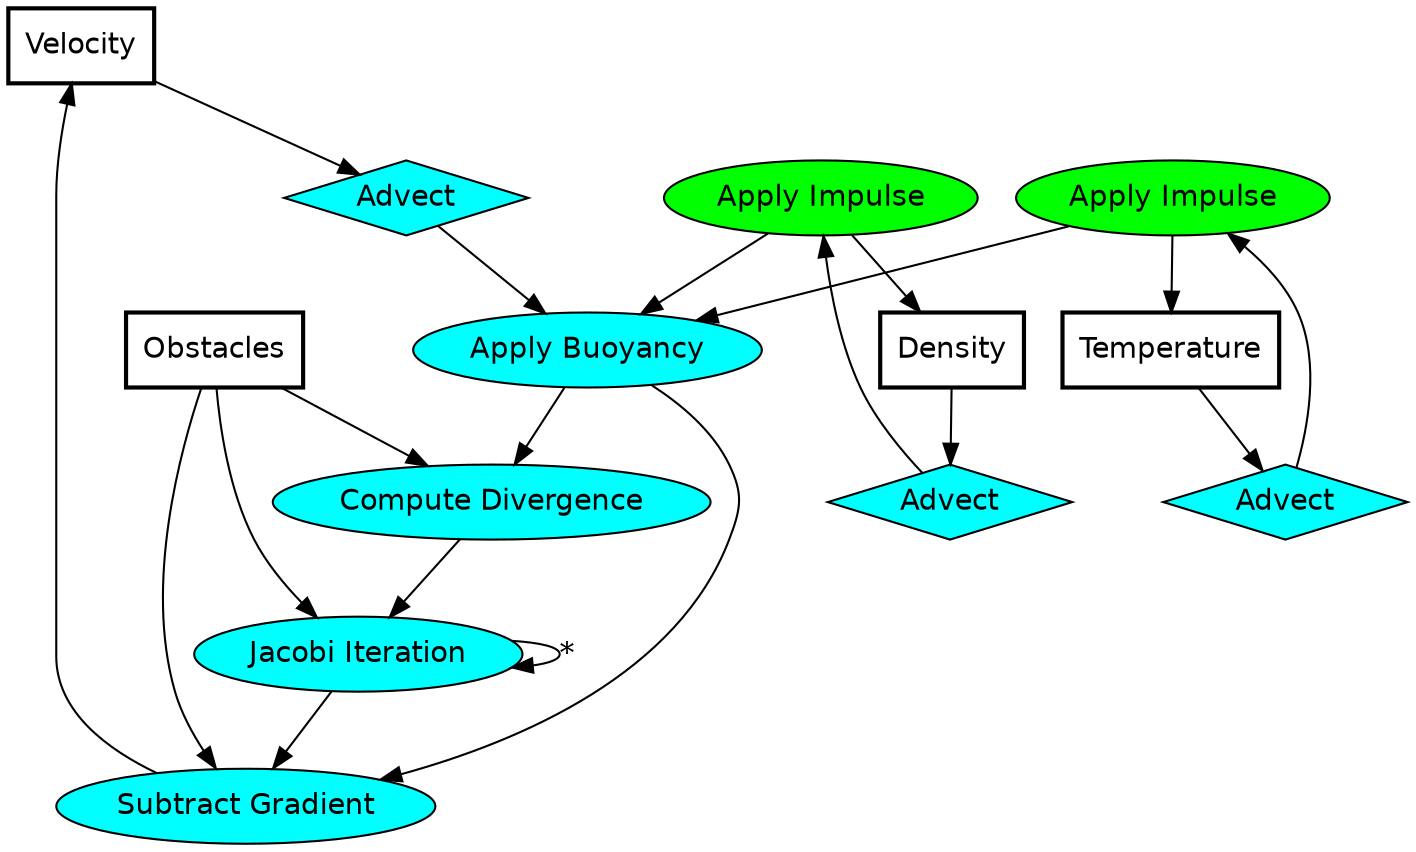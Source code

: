 digraph Fluid {

    node [shape=box,style=bold,fillcolor=lightgray,color=black,fontname=Helvetica];
    Velocity;
    Obstacles;
    Density;
    Temperature;
    
    node [fillcolor=cyan,style=filled];
    
    node [label="Advect",shape=diamond];
    AdvectVelocity;
    AdvectDensity;
    AdvectTemperature;
    
    node [label="Apply Impulse",shape=ellipse,fillcolor=green];
    ImpulseDensity;
    ImpulseTemperature;
    
    node [label="Apply Buoyancy",fillcolor=cyan];
    Buoyancy;

    node [label="Compute Divergence"];
    Divergence;
    
    node [label="Jacobi Iteration"];
    Jacobi;
    
    node [label="Subtract Gradient"];
    Subtract;
    
    node [label="",shape=point,color=white,fillcolor=white,color=white];
    Junction;

    // Edges
    
    Subtract -> Velocity;
    ImpulseDensity -> Density;
    ImpulseTemperature -> Temperature;

    Velocity -> AdvectVelocity -> Buoyancy -> Divergence -> Jacobi -> Subtract;
    Density -> AdvectDensity -> ImpulseDensity;
    Temperature -> AdvectTemperature -> ImpulseTemperature;
    ImpulseDensity -> Buoyancy;
    ImpulseTemperature -> Buoyancy;
    Buoyancy -> Subtract;
    
    Obstacles -> Divergence;
    Obstacles -> Jacobi;
    Obstacles -> Subtract;
    
    edge [label="*"];
    Jacobi -> Jacobi;

}
